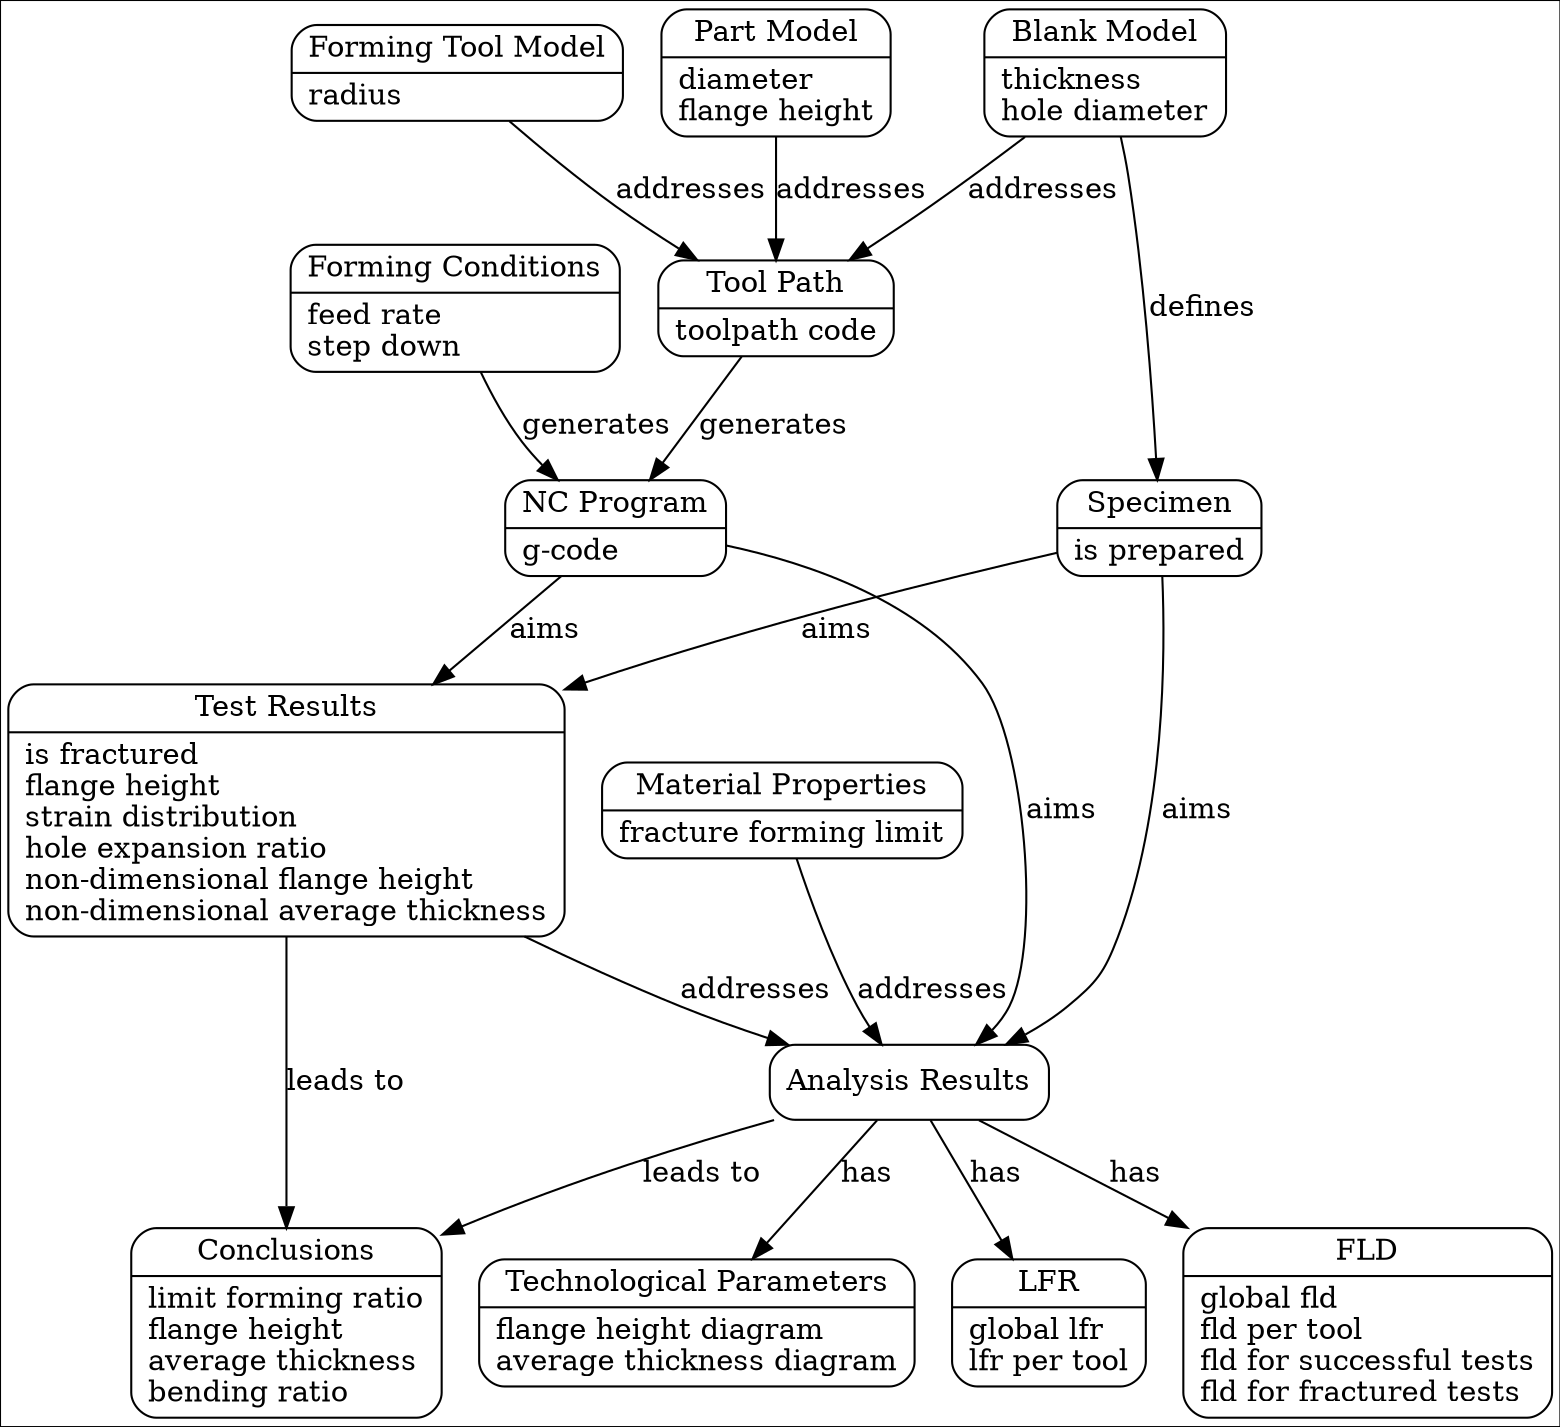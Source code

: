 digraph datamodel {
colorscheme=pastel19;
node [color=black, fillcolor=white, shape=record, style="filled, rounded"];

blank [label="Blank Model"];
part [label="Part Model"];
tool [label="Forming Tool Model"];
path [label="Tool Path"];
cond [label="Forming Conditions"];
prog [label="NC Program"];
spec [label=Specimen];
test [label="Test Results"];
prop [label="Material Properties"];
analy [label="Analysis Results"];
lfr [label=LFR];
fld [label=FLD];
tech [label="Technological Parameters"];
concl [label=Conclusions];

analy -> {lfr, fld, tech} [label="has"];

{blank, part, tool} -> path [label="addresses"]
{path, cond} -> prog [label="generates"]
blank -> spec [label="defines"]
{prog, spec} -> test [label="aims"]
{prog, spec} -> analy [label="aims"]
{test, prop} -> analy [label="addresses"]
{test, analy} -> concl [label="leads to"]

node [fillcolor=yellow1]

blank [label="{Blank Model|thickness\lhole diameter\l}"];
part [label="{Part Model|diameter\lflange height\l}"];
tool [label="{Forming Tool Model|radius\l}"];
path [label="{Tool Path|toolpath code\l}"];
cond [label="{Forming Conditions|feed rate\lstep down\l}"];
prog [label="{NC Program|g-code\l}"];
spec [label="{Specimen|is prepared\l}"];
test [label="{Test Results|is fractured\lflange height\lstrain distribution\lhole expansion ratio\lnon-dimensional flange height\lnon-dimensional average thickness\l}"];
prop [label="{Material Properties|fracture forming limit\l}"];
lfr [label="{LFR|global lfr\llfr per tool\l}"];
fld [label="{FLD|global fld\lfld per tool\lfld for successful tests\lfld for fractured tests\l}"];
tech [label="{Technological Parameters|flange height diagram\laverage thickness diagram\l}"];
concl [label="{Conclusions|limit forming ratio\lflange height\laverage thickness\lbending ratio\l}"];

}
